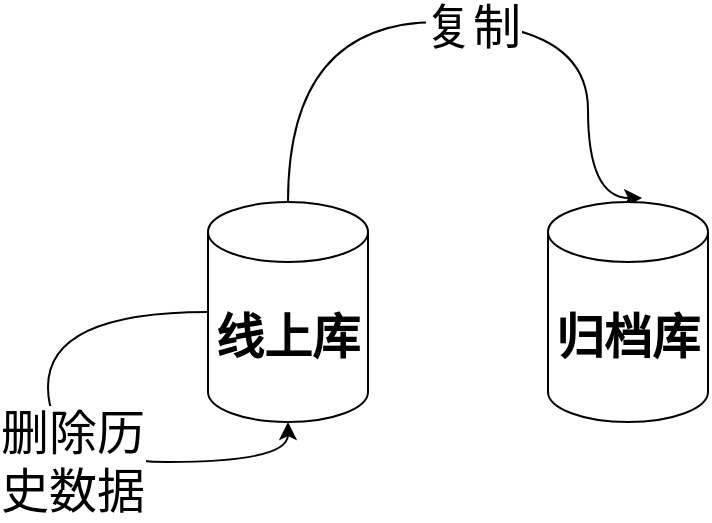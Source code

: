 <mxfile version="16.6.6" type="github">
  <diagram id="ORe9Ry4uZm8-G9nIFwCL" name="第 1 页">
    <mxGraphModel dx="1666" dy="697" grid="1" gridSize="10" guides="1" tooltips="1" connect="1" arrows="1" fold="1" page="1" pageScale="1" pageWidth="827" pageHeight="1169" math="0" shadow="0">
      <root>
        <mxCell id="0" />
        <mxCell id="1" parent="0" />
        <mxCell id="kI2O9sHk_Eot76nvgYis-3" style="edgeStyle=orthogonalEdgeStyle;rounded=0;orthogonalLoop=1;jettySize=auto;html=1;entryX=0.588;entryY=-0.018;entryDx=0;entryDy=0;entryPerimeter=0;fontSize=24;curved=1;exitX=0.5;exitY=0;exitDx=0;exitDy=0;exitPerimeter=0;" edge="1" parent="1" source="kI2O9sHk_Eot76nvgYis-1" target="kI2O9sHk_Eot76nvgYis-2">
          <mxGeometry relative="1" as="geometry">
            <Array as="points">
              <mxPoint x="260" y="170" />
              <mxPoint x="410" y="170" />
              <mxPoint x="410" y="258" />
            </Array>
          </mxGeometry>
        </mxCell>
        <mxCell id="kI2O9sHk_Eot76nvgYis-4" value="复制" style="edgeLabel;html=1;align=center;verticalAlign=middle;resizable=0;points=[];fontSize=24;" vertex="1" connectable="0" parent="kI2O9sHk_Eot76nvgYis-3">
          <mxGeometry x="0.023" y="-3" relative="1" as="geometry">
            <mxPoint as="offset" />
          </mxGeometry>
        </mxCell>
        <mxCell id="kI2O9sHk_Eot76nvgYis-1" value="&lt;b&gt;&lt;font style=&quot;font-size: 24px&quot;&gt;线上库&lt;/font&gt;&lt;/b&gt;" style="shape=cylinder3;whiteSpace=wrap;html=1;boundedLbl=1;backgroundOutline=1;size=15;" vertex="1" parent="1">
          <mxGeometry x="220" y="260" width="80" height="110" as="geometry" />
        </mxCell>
        <mxCell id="kI2O9sHk_Eot76nvgYis-2" value="&lt;b&gt;&lt;font style=&quot;font-size: 24px&quot;&gt;归档库&lt;/font&gt;&lt;/b&gt;" style="shape=cylinder3;whiteSpace=wrap;html=1;boundedLbl=1;backgroundOutline=1;size=15;" vertex="1" parent="1">
          <mxGeometry x="390" y="260" width="80" height="110" as="geometry" />
        </mxCell>
        <mxCell id="kI2O9sHk_Eot76nvgYis-5" style="edgeStyle=orthogonalEdgeStyle;curved=1;rounded=0;orthogonalLoop=1;jettySize=auto;html=1;entryX=0.5;entryY=1;entryDx=0;entryDy=0;entryPerimeter=0;fontSize=24;" edge="1" parent="1" source="kI2O9sHk_Eot76nvgYis-1" target="kI2O9sHk_Eot76nvgYis-1">
          <mxGeometry relative="1" as="geometry">
            <Array as="points">
              <mxPoint x="140" y="315" />
              <mxPoint x="140" y="390" />
              <mxPoint x="260" y="390" />
            </Array>
          </mxGeometry>
        </mxCell>
        <mxCell id="kI2O9sHk_Eot76nvgYis-6" value="删除历&lt;br&gt;史数据" style="edgeLabel;html=1;align=center;verticalAlign=middle;resizable=0;points=[];fontSize=24;" vertex="1" connectable="0" parent="kI2O9sHk_Eot76nvgYis-5">
          <mxGeometry x="0.129" relative="1" as="geometry">
            <mxPoint as="offset" />
          </mxGeometry>
        </mxCell>
      </root>
    </mxGraphModel>
  </diagram>
</mxfile>
